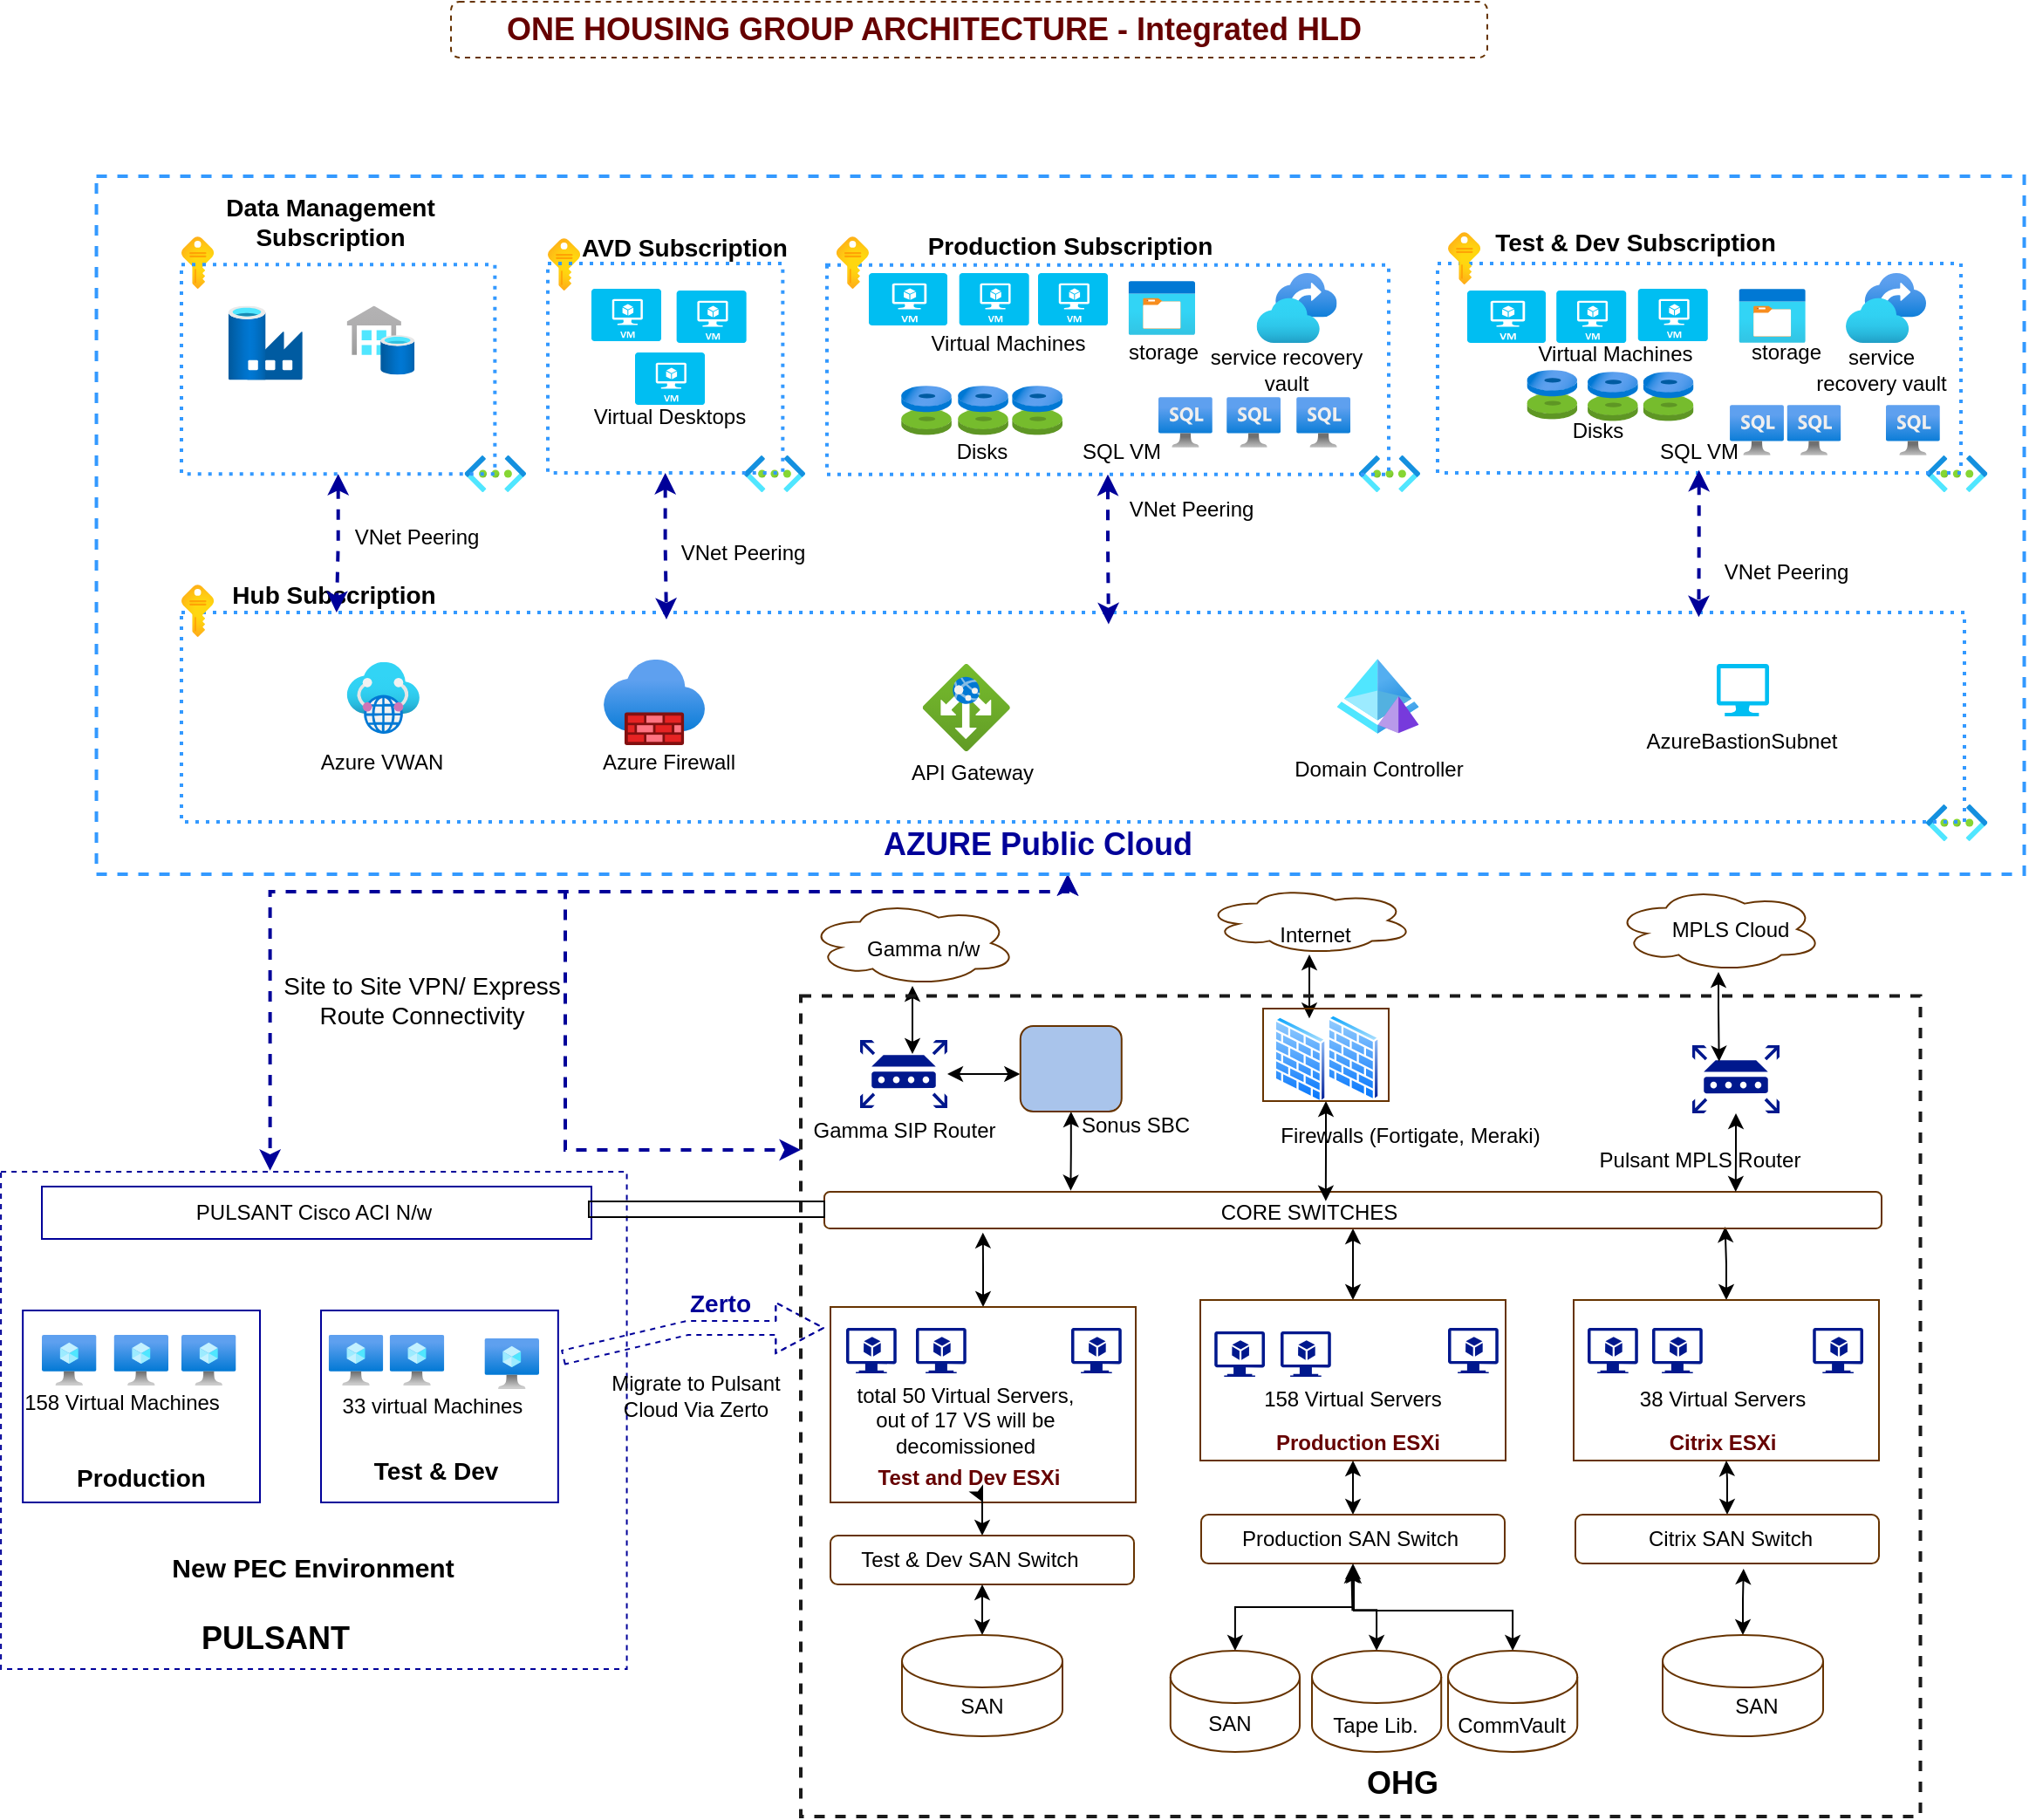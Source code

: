 <mxfile version="14.7.6" type="github"><diagram id="3og0gf8gtnWCEk_-Y0HO" name="Page-1"><mxGraphModel dx="-418" dy="1268" grid="1" gridSize="10" guides="1" tooltips="1" connect="1" arrows="1" fold="1" page="0" pageScale="1" pageWidth="850" pageHeight="1100" math="0" shadow="0"><root><mxCell id="0"/><mxCell id="1" parent="0"/><mxCell id="ZslXiAwdW-3EuPROBi18-4" value="&lt;b&gt;&lt;font color=&quot;#660000&quot;&gt;Test and Dev ESXi&lt;/font&gt;&lt;/b&gt;" style="text;html=1;strokeColor=none;fillColor=none;align=center;verticalAlign=middle;whiteSpace=wrap;rounded=0;" parent="1" vertex="1"><mxGeometry x="1729" y="370" width="125" height="12" as="geometry"/></mxCell><mxCell id="ZslXiAwdW-3EuPROBi18-5" value="&lt;b&gt;&lt;font color=&quot;#660000&quot;&gt;Citrix ESXi&lt;/font&gt;&lt;/b&gt;" style="text;html=1;strokeColor=none;fillColor=none;align=center;verticalAlign=middle;whiteSpace=wrap;rounded=0;" parent="1" vertex="1"><mxGeometry x="2161" y="350" width="125" height="12" as="geometry"/></mxCell><mxCell id="ZslXiAwdW-3EuPROBi18-6" value="&lt;b&gt;&lt;font color=&quot;#660000&quot;&gt;Production ESXi&lt;/font&gt;&lt;/b&gt;" style="text;html=1;strokeColor=none;fillColor=none;align=center;verticalAlign=middle;whiteSpace=wrap;rounded=0;" parent="1" vertex="1"><mxGeometry x="1952" y="350" width="125" height="12" as="geometry"/></mxCell><mxCell id="ZslXiAwdW-3EuPROBi18-9" value="" style="aspect=fixed;pointerEvents=1;shadow=0;dashed=0;html=1;strokeColor=none;labelPosition=center;verticalLabelPosition=bottom;verticalAlign=top;align=center;fillColor=#00188D;shape=mxgraph.azure.virtual_machine_feature" parent="1" vertex="1"><mxGeometry x="2275.11" y="290" width="28.89" height="26" as="geometry"/></mxCell><mxCell id="ZslXiAwdW-3EuPROBi18-10" value="" style="aspect=fixed;pointerEvents=1;shadow=0;dashed=0;html=1;strokeColor=none;labelPosition=center;verticalLabelPosition=bottom;verticalAlign=top;align=center;fillColor=#00188D;shape=mxgraph.azure.virtual_machine_feature" parent="1" vertex="1"><mxGeometry x="2183" y="290" width="28.89" height="26" as="geometry"/></mxCell><mxCell id="ZslXiAwdW-3EuPROBi18-11" value="" style="aspect=fixed;pointerEvents=1;shadow=0;dashed=0;html=1;strokeColor=none;labelPosition=center;verticalLabelPosition=bottom;verticalAlign=top;align=center;fillColor=#00188D;shape=mxgraph.azure.virtual_machine_feature" parent="1" vertex="1"><mxGeometry x="2146" y="290" width="28.89" height="26" as="geometry"/></mxCell><mxCell id="ZslXiAwdW-3EuPROBi18-12" value="" style="aspect=fixed;pointerEvents=1;shadow=0;dashed=0;html=1;strokeColor=none;labelPosition=center;verticalLabelPosition=bottom;verticalAlign=top;align=center;fillColor=#00188D;shape=mxgraph.azure.virtual_machine_feature" parent="1" vertex="1"><mxGeometry x="2066" y="290" width="28.89" height="26" as="geometry"/></mxCell><mxCell id="ZslXiAwdW-3EuPROBi18-13" value="" style="aspect=fixed;pointerEvents=1;shadow=0;dashed=0;html=1;strokeColor=none;labelPosition=center;verticalLabelPosition=bottom;verticalAlign=top;align=center;fillColor=#00188D;shape=mxgraph.azure.virtual_machine_feature" parent="1" vertex="1"><mxGeometry x="1970" y="292" width="28.89" height="26" as="geometry"/></mxCell><mxCell id="ZslXiAwdW-3EuPROBi18-14" value="" style="aspect=fixed;pointerEvents=1;shadow=0;dashed=0;html=1;strokeColor=none;labelPosition=center;verticalLabelPosition=bottom;verticalAlign=top;align=center;fillColor=#00188D;shape=mxgraph.azure.virtual_machine_feature" parent="1" vertex="1"><mxGeometry x="1932.11" y="292" width="28.89" height="26" as="geometry"/></mxCell><mxCell id="ZslXiAwdW-3EuPROBi18-15" value="" style="aspect=fixed;pointerEvents=1;shadow=0;dashed=0;html=1;strokeColor=none;labelPosition=center;verticalLabelPosition=bottom;verticalAlign=top;align=center;fillColor=#00188D;shape=mxgraph.azure.virtual_machine_feature" parent="1" vertex="1"><mxGeometry x="1850" y="290" width="28.89" height="26" as="geometry"/></mxCell><mxCell id="ZslXiAwdW-3EuPROBi18-16" value="" style="aspect=fixed;pointerEvents=1;shadow=0;dashed=0;html=1;strokeColor=none;labelPosition=center;verticalLabelPosition=bottom;verticalAlign=top;align=center;fillColor=#00188D;shape=mxgraph.azure.virtual_machine_feature" parent="1" vertex="1"><mxGeometry x="1761" y="290" width="28.89" height="26" as="geometry"/></mxCell><mxCell id="ZslXiAwdW-3EuPROBi18-17" value="" style="aspect=fixed;pointerEvents=1;shadow=0;dashed=0;html=1;strokeColor=none;labelPosition=center;verticalLabelPosition=bottom;verticalAlign=top;align=center;fillColor=#00188D;shape=mxgraph.azure.virtual_machine_feature" parent="1" vertex="1"><mxGeometry x="1721" y="290" width="28.89" height="26" as="geometry"/></mxCell><mxCell id="ZslXiAwdW-3EuPROBi18-20" value="total 50 Virtual Servers, out of 17 VS will be decomissioned" style="text;html=1;strokeColor=none;fillColor=none;align=center;verticalAlign=middle;whiteSpace=wrap;rounded=0;" parent="1" vertex="1"><mxGeometry x="1720.39" y="337" width="139" height="12" as="geometry"/></mxCell><mxCell id="ZslXiAwdW-3EuPROBi18-21" value="158 Virtual Servers" style="text;html=1;strokeColor=none;fillColor=none;align=center;verticalAlign=middle;whiteSpace=wrap;rounded=0;" parent="1" vertex="1"><mxGeometry x="1942" y="325" width="139" height="12" as="geometry"/></mxCell><mxCell id="ZslXiAwdW-3EuPROBi18-22" value="38 Virtual Servers" style="text;html=1;strokeColor=none;fillColor=none;align=center;verticalAlign=middle;whiteSpace=wrap;rounded=0;" parent="1" vertex="1"><mxGeometry x="2154" y="325" width="139" height="12" as="geometry"/></mxCell><mxCell id="ZslXiAwdW-3EuPROBi18-75" style="edgeStyle=orthogonalEdgeStyle;rounded=0;orthogonalLoop=1;jettySize=auto;html=1;entryX=0.15;entryY=1.111;entryDx=0;entryDy=0;entryPerimeter=0;startArrow=classic;startFill=1;endArrow=classic;endFill=1;" parent="1" source="ZslXiAwdW-3EuPROBi18-23" target="ZslXiAwdW-3EuPROBi18-41" edge="1"><mxGeometry relative="1" as="geometry"/></mxCell><mxCell id="ZslXiAwdW-3EuPROBi18-23" value="" style="rounded=0;whiteSpace=wrap;html=1;strokeColor=#663300;fillColor=none;" parent="1" vertex="1"><mxGeometry x="1712" y="278" width="175" height="112" as="geometry"/></mxCell><mxCell id="ZslXiAwdW-3EuPROBi18-76" style="edgeStyle=orthogonalEdgeStyle;rounded=0;orthogonalLoop=1;jettySize=auto;html=1;entryX=0.5;entryY=1;entryDx=0;entryDy=0;startArrow=classic;startFill=1;endArrow=classic;endFill=1;" parent="1" source="ZslXiAwdW-3EuPROBi18-24" target="ZslXiAwdW-3EuPROBi18-41" edge="1"><mxGeometry relative="1" as="geometry"/></mxCell><mxCell id="ZslXiAwdW-3EuPROBi18-24" value="" style="rounded=0;whiteSpace=wrap;html=1;strokeColor=#663300;fillColor=none;" parent="1" vertex="1"><mxGeometry x="1924" y="274" width="175" height="92" as="geometry"/></mxCell><mxCell id="ZslXiAwdW-3EuPROBi18-77" style="edgeStyle=orthogonalEdgeStyle;rounded=0;orthogonalLoop=1;jettySize=auto;html=1;entryX=0.852;entryY=0.952;entryDx=0;entryDy=0;entryPerimeter=0;startArrow=classic;startFill=1;endArrow=classic;endFill=1;" parent="1" source="ZslXiAwdW-3EuPROBi18-25" target="ZslXiAwdW-3EuPROBi18-41" edge="1"><mxGeometry relative="1" as="geometry"/></mxCell><mxCell id="ZslXiAwdW-3EuPROBi18-25" value="" style="rounded=0;whiteSpace=wrap;html=1;strokeColor=#663300;fillColor=none;" parent="1" vertex="1"><mxGeometry x="2138" y="274" width="175" height="92" as="geometry"/></mxCell><mxCell id="ZslXiAwdW-3EuPROBi18-78" style="edgeStyle=orthogonalEdgeStyle;rounded=0;orthogonalLoop=1;jettySize=auto;html=1;entryX=0.5;entryY=1;entryDx=0;entryDy=0;startArrow=classic;startFill=1;endArrow=classic;endFill=1;" parent="1" source="ZslXiAwdW-3EuPROBi18-26" target="ZslXiAwdW-3EuPROBi18-23" edge="1"><mxGeometry relative="1" as="geometry"/></mxCell><mxCell id="ZslXiAwdW-3EuPROBi18-26" value="" style="rounded=1;whiteSpace=wrap;html=1;strokeColor=#663300;fillColor=none;" parent="1" vertex="1"><mxGeometry x="1712" y="409" width="174" height="28" as="geometry"/></mxCell><mxCell id="ZslXiAwdW-3EuPROBi18-79" style="edgeStyle=orthogonalEdgeStyle;rounded=0;orthogonalLoop=1;jettySize=auto;html=1;entryX=0.5;entryY=1;entryDx=0;entryDy=0;startArrow=classic;startFill=1;endArrow=classic;endFill=1;" parent="1" source="ZslXiAwdW-3EuPROBi18-27" target="ZslXiAwdW-3EuPROBi18-24" edge="1"><mxGeometry relative="1" as="geometry"/></mxCell><mxCell id="ZslXiAwdW-3EuPROBi18-27" value="" style="rounded=1;whiteSpace=wrap;html=1;strokeColor=#663300;fillColor=none;" parent="1" vertex="1"><mxGeometry x="1924.5" y="397" width="174" height="28" as="geometry"/></mxCell><mxCell id="ZslXiAwdW-3EuPROBi18-80" style="edgeStyle=orthogonalEdgeStyle;rounded=0;orthogonalLoop=1;jettySize=auto;html=1;entryX=0.5;entryY=1;entryDx=0;entryDy=0;startArrow=classic;startFill=1;endArrow=classic;endFill=1;" parent="1" source="ZslXiAwdW-3EuPROBi18-28" target="ZslXiAwdW-3EuPROBi18-25" edge="1"><mxGeometry relative="1" as="geometry"/></mxCell><mxCell id="ZslXiAwdW-3EuPROBi18-28" value="" style="rounded=1;whiteSpace=wrap;html=1;strokeColor=#663300;fillColor=none;" parent="1" vertex="1"><mxGeometry x="2139" y="397" width="174" height="28" as="geometry"/></mxCell><mxCell id="ZslXiAwdW-3EuPROBi18-82" style="edgeStyle=orthogonalEdgeStyle;rounded=0;orthogonalLoop=1;jettySize=auto;html=1;entryX=0.5;entryY=1;entryDx=0;entryDy=0;startArrow=classic;startFill=1;endArrow=classic;endFill=1;" parent="1" source="ZslXiAwdW-3EuPROBi18-29" target="ZslXiAwdW-3EuPROBi18-26" edge="1"><mxGeometry relative="1" as="geometry"/></mxCell><mxCell id="ZslXiAwdW-3EuPROBi18-29" value="" style="shape=cylinder3;whiteSpace=wrap;html=1;boundedLbl=1;backgroundOutline=1;size=15;strokeColor=#663300;fillColor=none;" parent="1" vertex="1"><mxGeometry x="1753" y="466" width="92" height="58" as="geometry"/></mxCell><mxCell id="ZslXiAwdW-3EuPROBi18-83" style="edgeStyle=orthogonalEdgeStyle;rounded=0;orthogonalLoop=1;jettySize=auto;html=1;entryX=0.5;entryY=1;entryDx=0;entryDy=0;startArrow=classic;startFill=1;endArrow=classic;endFill=1;" parent="1" source="ZslXiAwdW-3EuPROBi18-30" target="ZslXiAwdW-3EuPROBi18-27" edge="1"><mxGeometry relative="1" as="geometry"/></mxCell><mxCell id="ZslXiAwdW-3EuPROBi18-30" value="" style="shape=cylinder3;whiteSpace=wrap;html=1;boundedLbl=1;backgroundOutline=1;size=15;strokeColor=#663300;fillColor=none;" parent="1" vertex="1"><mxGeometry x="1906.89" y="475" width="74.11" height="58" as="geometry"/></mxCell><mxCell id="ZslXiAwdW-3EuPROBi18-86" style="edgeStyle=orthogonalEdgeStyle;rounded=0;orthogonalLoop=1;jettySize=auto;html=1;entryX=0.554;entryY=1.107;entryDx=0;entryDy=0;entryPerimeter=0;startArrow=classic;startFill=1;endArrow=classic;endFill=1;" parent="1" source="ZslXiAwdW-3EuPROBi18-31" target="ZslXiAwdW-3EuPROBi18-28" edge="1"><mxGeometry relative="1" as="geometry"/></mxCell><mxCell id="ZslXiAwdW-3EuPROBi18-31" value="" style="shape=cylinder3;whiteSpace=wrap;html=1;boundedLbl=1;backgroundOutline=1;size=15;strokeColor=#663300;fillColor=none;" parent="1" vertex="1"><mxGeometry x="2189" y="466" width="92" height="58" as="geometry"/></mxCell><mxCell id="ZslXiAwdW-3EuPROBi18-32" value="Test &amp;amp; Dev SAN Switch" style="text;html=1;strokeColor=none;fillColor=none;align=center;verticalAlign=middle;whiteSpace=wrap;rounded=0;" parent="1" vertex="1"><mxGeometry x="1702.5" y="417" width="178" height="12" as="geometry"/></mxCell><mxCell id="ZslXiAwdW-3EuPROBi18-33" value="Production SAN Switch" style="text;html=1;strokeColor=none;fillColor=none;align=center;verticalAlign=middle;whiteSpace=wrap;rounded=0;" parent="1" vertex="1"><mxGeometry x="1920.5" y="405" width="178" height="12" as="geometry"/></mxCell><mxCell id="ZslXiAwdW-3EuPROBi18-34" value="Citrix SAN Switch" style="text;html=1;strokeColor=none;fillColor=none;align=center;verticalAlign=middle;whiteSpace=wrap;rounded=0;" parent="1" vertex="1"><mxGeometry x="2139" y="405" width="178" height="12" as="geometry"/></mxCell><mxCell id="ZslXiAwdW-3EuPROBi18-35" value="SAN" style="text;html=1;strokeColor=none;fillColor=none;align=center;verticalAlign=middle;whiteSpace=wrap;rounded=0;" parent="1" vertex="1"><mxGeometry x="1779" y="497" width="40" height="20" as="geometry"/></mxCell><mxCell id="ZslXiAwdW-3EuPROBi18-36" value="SAN" style="text;html=1;strokeColor=none;fillColor=none;align=center;verticalAlign=middle;whiteSpace=wrap;rounded=0;fontStyle=0" parent="1" vertex="1"><mxGeometry x="2223" y="497" width="40" height="20" as="geometry"/></mxCell><mxCell id="ZslXiAwdW-3EuPROBi18-37" value="SAN" style="text;html=1;strokeColor=none;fillColor=none;align=center;verticalAlign=middle;whiteSpace=wrap;rounded=0;fontStyle=0" parent="1" vertex="1"><mxGeometry x="1921" y="507" width="40" height="20" as="geometry"/></mxCell><mxCell id="ZslXiAwdW-3EuPROBi18-41" value="" style="rounded=1;whiteSpace=wrap;html=1;strokeColor=#663300;fillColor=none;" parent="1" vertex="1"><mxGeometry x="1708.5" y="212" width="606" height="21" as="geometry"/></mxCell><mxCell id="ZslXiAwdW-3EuPROBi18-42" value="CORE SWITCHES" style="text;html=1;strokeColor=none;fillColor=none;align=center;verticalAlign=middle;whiteSpace=wrap;rounded=0;" parent="1" vertex="1"><mxGeometry x="1896" y="221.5" width="181" height="5" as="geometry"/></mxCell><mxCell id="ZslXiAwdW-3EuPROBi18-84" style="edgeStyle=orthogonalEdgeStyle;rounded=0;orthogonalLoop=1;jettySize=auto;html=1;startArrow=classic;startFill=1;endArrow=classic;endFill=1;" parent="1" source="ZslXiAwdW-3EuPROBi18-43" edge="1"><mxGeometry relative="1" as="geometry"><mxPoint x="2010.667" y="427.333" as="targetPoint"/></mxGeometry></mxCell><mxCell id="ZslXiAwdW-3EuPROBi18-43" value="" style="shape=cylinder3;whiteSpace=wrap;html=1;boundedLbl=1;backgroundOutline=1;size=15;strokeColor=#663300;fillColor=none;" parent="1" vertex="1"><mxGeometry x="1988" y="475" width="74.11" height="58" as="geometry"/></mxCell><mxCell id="ZslXiAwdW-3EuPROBi18-85" style="edgeStyle=orthogonalEdgeStyle;rounded=0;orthogonalLoop=1;jettySize=auto;html=1;startArrow=classic;startFill=1;endArrow=classic;endFill=1;" parent="1" source="ZslXiAwdW-3EuPROBi18-44" edge="1"><mxGeometry relative="1" as="geometry"><mxPoint x="2012.0" y="427.333" as="targetPoint"/><Array as="points"><mxPoint x="2103" y="452"/><mxPoint x="2012" y="452"/></Array></mxGeometry></mxCell><mxCell id="ZslXiAwdW-3EuPROBi18-44" value="" style="shape=cylinder3;whiteSpace=wrap;html=1;boundedLbl=1;backgroundOutline=1;size=15;strokeColor=#663300;fillColor=none;" parent="1" vertex="1"><mxGeometry x="2066" y="475" width="74.11" height="58" as="geometry"/></mxCell><mxCell id="ZslXiAwdW-3EuPROBi18-45" value="Tape Lib." style="text;html=1;strokeColor=none;fillColor=none;align=center;verticalAlign=middle;whiteSpace=wrap;rounded=0;" parent="1" vertex="1"><mxGeometry x="1998.89" y="507" width="51.11" height="21" as="geometry"/></mxCell><mxCell id="ZslXiAwdW-3EuPROBi18-46" value="CommVault" style="text;html=1;strokeColor=none;fillColor=none;align=center;verticalAlign=middle;whiteSpace=wrap;rounded=0;" parent="1" vertex="1"><mxGeometry x="2077" y="507" width="51.11" height="21" as="geometry"/></mxCell><mxCell id="ZslXiAwdW-3EuPROBi18-68" style="edgeStyle=orthogonalEdgeStyle;rounded=0;orthogonalLoop=1;jettySize=auto;html=1;startArrow=classic;startFill=1;endArrow=classic;endFill=1;" parent="1" source="ZslXiAwdW-3EuPROBi18-47" edge="1"><mxGeometry relative="1" as="geometry"><mxPoint x="1820.667" y="144.5" as="targetPoint"/></mxGeometry></mxCell><mxCell id="ZslXiAwdW-3EuPROBi18-47" value="" style="aspect=fixed;pointerEvents=1;shadow=0;dashed=0;html=1;strokeColor=none;labelPosition=center;verticalLabelPosition=bottom;verticalAlign=top;align=center;fillColor=#00188D;shape=mxgraph.mscae.enterprise.router" parent="1" vertex="1"><mxGeometry x="1729" y="125" width="50" height="39" as="geometry"/></mxCell><mxCell id="ZslXiAwdW-3EuPROBi18-48" value="" style="aspect=fixed;perimeter=ellipsePerimeter;html=1;align=center;shadow=0;dashed=0;spacingTop=3;image;image=img/lib/active_directory/firewall.svg;strokeColor=#663300;fillColor=none;" parent="1" vertex="1"><mxGeometry x="1966" y="111" width="30.5" height="50" as="geometry"/></mxCell><mxCell id="ZslXiAwdW-3EuPROBi18-74" style="edgeStyle=orthogonalEdgeStyle;rounded=0;orthogonalLoop=1;jettySize=auto;html=1;entryX=0.862;entryY=0;entryDx=0;entryDy=0;entryPerimeter=0;startArrow=classic;startFill=1;endArrow=classic;endFill=1;" parent="1" source="ZslXiAwdW-3EuPROBi18-49" target="ZslXiAwdW-3EuPROBi18-41" edge="1"><mxGeometry relative="1" as="geometry"/></mxCell><mxCell id="ZslXiAwdW-3EuPROBi18-49" value="" style="aspect=fixed;pointerEvents=1;shadow=0;dashed=0;html=1;strokeColor=none;labelPosition=center;verticalLabelPosition=bottom;verticalAlign=top;align=center;fillColor=#00188D;shape=mxgraph.mscae.enterprise.router" parent="1" vertex="1"><mxGeometry x="2206" y="128" width="50" height="39" as="geometry"/></mxCell><mxCell id="ZslXiAwdW-3EuPROBi18-50" value="" style="aspect=fixed;perimeter=ellipsePerimeter;html=1;align=center;shadow=0;dashed=0;spacingTop=3;image;image=img/lib/active_directory/firewall.svg;strokeColor=#663300;fillColor=none;" parent="1" vertex="1"><mxGeometry x="1996.5" y="110" width="30.5" height="50" as="geometry"/></mxCell><mxCell id="ZslXiAwdW-3EuPROBi18-51" value="Gamma SIP Router" style="text;html=1;strokeColor=none;fillColor=none;align=center;verticalAlign=middle;whiteSpace=wrap;rounded=0;" parent="1" vertex="1"><mxGeometry x="1697.5" y="167" width="113" height="20" as="geometry"/></mxCell><mxCell id="ZslXiAwdW-3EuPROBi18-52" value="Firewalls (Fortigate, Meraki)" style="text;html=1;strokeColor=none;fillColor=none;align=center;verticalAlign=middle;whiteSpace=wrap;rounded=0;" parent="1" vertex="1"><mxGeometry x="1968.55" y="170" width="151.45" height="20" as="geometry"/></mxCell><mxCell id="ZslXiAwdW-3EuPROBi18-53" value="Pulsant MPLS Router" style="text;html=1;strokeColor=none;fillColor=none;align=center;verticalAlign=middle;whiteSpace=wrap;rounded=0;" parent="1" vertex="1"><mxGeometry x="2150" y="184" width="120.89" height="20" as="geometry"/></mxCell><mxCell id="ZslXiAwdW-3EuPROBi18-67" style="edgeStyle=orthogonalEdgeStyle;rounded=0;orthogonalLoop=1;jettySize=auto;html=1;startArrow=classic;startFill=1;endArrow=classic;endFill=1;" parent="1" source="ZslXiAwdW-3EuPROBi18-54" edge="1"><mxGeometry relative="1" as="geometry"><mxPoint x="1759" y="133" as="targetPoint"/></mxGeometry></mxCell><mxCell id="ZslXiAwdW-3EuPROBi18-54" value="" style="ellipse;shape=cloud;whiteSpace=wrap;html=1;strokeColor=#663300;fillColor=none;" parent="1" vertex="1"><mxGeometry x="1699" y="45" width="120" height="49" as="geometry"/></mxCell><mxCell id="ZslXiAwdW-3EuPROBi18-71" style="edgeStyle=orthogonalEdgeStyle;rounded=0;orthogonalLoop=1;jettySize=auto;html=1;entryX=0.368;entryY=0.107;entryDx=0;entryDy=0;entryPerimeter=0;startArrow=classic;startFill=1;endArrow=classic;endFill=1;" parent="1" source="ZslXiAwdW-3EuPROBi18-55" target="ZslXiAwdW-3EuPROBi18-65" edge="1"><mxGeometry relative="1" as="geometry"/></mxCell><mxCell id="ZslXiAwdW-3EuPROBi18-55" value="" style="ellipse;shape=cloud;whiteSpace=wrap;html=1;strokeColor=#663300;fillColor=none;" parent="1" vertex="1"><mxGeometry x="1926.5" y="37" width="120" height="39" as="geometry"/></mxCell><mxCell id="ZslXiAwdW-3EuPROBi18-72" style="edgeStyle=orthogonalEdgeStyle;rounded=0;orthogonalLoop=1;jettySize=auto;html=1;entryX=0.307;entryY=0.239;entryDx=0;entryDy=0;entryPerimeter=0;startArrow=classic;startFill=1;endArrow=classic;endFill=1;" parent="1" source="ZslXiAwdW-3EuPROBi18-56" target="ZslXiAwdW-3EuPROBi18-49" edge="1"><mxGeometry relative="1" as="geometry"/></mxCell><mxCell id="ZslXiAwdW-3EuPROBi18-56" value="" style="ellipse;shape=cloud;whiteSpace=wrap;html=1;strokeColor=#663300;fillColor=none;" parent="1" vertex="1"><mxGeometry x="2161" y="37" width="120" height="49" as="geometry"/></mxCell><mxCell id="ZslXiAwdW-3EuPROBi18-57" value="Internet" style="text;html=1;strokeColor=none;fillColor=none;align=center;verticalAlign=middle;whiteSpace=wrap;rounded=0;" parent="1" vertex="1"><mxGeometry x="1970" y="54.5" width="40" height="20" as="geometry"/></mxCell><mxCell id="ZslXiAwdW-3EuPROBi18-58" value="Gamma n/w&amp;nbsp;" style="text;html=1;strokeColor=none;fillColor=none;align=center;verticalAlign=middle;whiteSpace=wrap;rounded=0;" parent="1" vertex="1"><mxGeometry x="1729" y="62.5" width="76" height="20" as="geometry"/></mxCell><mxCell id="ZslXiAwdW-3EuPROBi18-59" value="MPLS Cloud" style="text;html=1;strokeColor=none;fillColor=none;align=center;verticalAlign=middle;whiteSpace=wrap;rounded=0;" parent="1" vertex="1"><mxGeometry x="2190" y="51.5" width="76" height="20" as="geometry"/></mxCell><mxCell id="ZslXiAwdW-3EuPROBi18-70" style="edgeStyle=orthogonalEdgeStyle;rounded=0;orthogonalLoop=1;jettySize=auto;html=1;entryX=0.233;entryY=-0.032;entryDx=0;entryDy=0;entryPerimeter=0;startArrow=classic;startFill=1;endArrow=classic;endFill=1;" parent="1" source="ZslXiAwdW-3EuPROBi18-61" target="ZslXiAwdW-3EuPROBi18-41" edge="1"><mxGeometry relative="1" as="geometry"/></mxCell><mxCell id="ZslXiAwdW-3EuPROBi18-61" value="" style="rounded=1;whiteSpace=wrap;html=1;strokeColor=#663300;fillColor=#A9C4EB;" parent="1" vertex="1"><mxGeometry x="1820.89" y="117" width="58" height="49" as="geometry"/></mxCell><mxCell id="ZslXiAwdW-3EuPROBi18-62" value="Sonus SBC" style="text;html=1;strokeColor=none;fillColor=none;align=center;verticalAlign=middle;whiteSpace=wrap;rounded=0;" parent="1" vertex="1"><mxGeometry x="1852.5" y="164" width="68" height="20" as="geometry"/></mxCell><mxCell id="ZslXiAwdW-3EuPROBi18-73" style="edgeStyle=orthogonalEdgeStyle;rounded=0;orthogonalLoop=1;jettySize=auto;html=1;entryX=0.552;entryY=-0.833;entryDx=0;entryDy=0;entryPerimeter=0;startArrow=classic;startFill=1;endArrow=classic;endFill=1;" parent="1" source="ZslXiAwdW-3EuPROBi18-65" target="ZslXiAwdW-3EuPROBi18-42" edge="1"><mxGeometry relative="1" as="geometry"/></mxCell><mxCell id="ZslXiAwdW-3EuPROBi18-65" value="" style="rounded=0;whiteSpace=wrap;html=1;strokeColor=#663300;fillColor=none;" parent="1" vertex="1"><mxGeometry x="1960" y="107" width="72" height="53" as="geometry"/></mxCell><mxCell id="ZslXiAwdW-3EuPROBi18-87" value="&lt;b&gt;&lt;font color=&quot;#660000&quot; style=&quot;font-size: 18px&quot;&gt;ONE HOUSING GROUP ARCHITECTURE - Integrated HLD&lt;/font&gt;&lt;/b&gt;" style="text;html=1;strokeColor=none;fillColor=none;align=center;verticalAlign=middle;whiteSpace=wrap;rounded=0;" parent="1" vertex="1"><mxGeometry x="1502.32" y="-464" width="539" height="20" as="geometry"/></mxCell><mxCell id="ZslXiAwdW-3EuPROBi18-88" value="" style="rounded=1;whiteSpace=wrap;html=1;strokeColor=#663300;fillColor=none;dashed=1;" parent="1" vertex="1"><mxGeometry x="1494.5" y="-470" width="594" height="32" as="geometry"/></mxCell><mxCell id="rP1AdKypDYAx6xf0p9CC-1" value="" style="rounded=0;whiteSpace=wrap;html=1;fillColor=none;strokeColor=#000099;" parent="1" vertex="1"><mxGeometry x="1260" y="209" width="315" height="30" as="geometry"/></mxCell><mxCell id="rP1AdKypDYAx6xf0p9CC-2" value="" style="aspect=fixed;html=1;points=[];align=center;image;fontSize=12;image=img/lib/azure2/compute/Virtual_Machine.svg;fillColor=none;" parent="1" vertex="1"><mxGeometry x="1459.37" y="294" width="31.27" height="29" as="geometry"/></mxCell><mxCell id="rP1AdKypDYAx6xf0p9CC-3" value="" style="aspect=fixed;html=1;points=[];align=center;image;fontSize=12;image=img/lib/azure2/compute/Virtual_Machine.svg;fillColor=none;" parent="1" vertex="1"><mxGeometry x="1513.73" y="296" width="31.27" height="29" as="geometry"/></mxCell><mxCell id="rP1AdKypDYAx6xf0p9CC-4" value="" style="aspect=fixed;html=1;points=[];align=center;image;fontSize=12;image=img/lib/azure2/compute/Virtual_Machine.svg;fillColor=none;" parent="1" vertex="1"><mxGeometry x="1424.37" y="294" width="31.27" height="29" as="geometry"/></mxCell><mxCell id="rP1AdKypDYAx6xf0p9CC-5" value="33 virtual Machines" style="text;html=1;strokeColor=none;fillColor=none;align=center;verticalAlign=middle;whiteSpace=wrap;rounded=0;" parent="1" vertex="1"><mxGeometry x="1424.37" y="325" width="120" height="20" as="geometry"/></mxCell><mxCell id="rP1AdKypDYAx6xf0p9CC-6" value="&lt;b&gt;&lt;font style=&quot;font-size: 14px&quot;&gt;Test &amp;amp; Dev&lt;/font&gt;&lt;/b&gt;" style="text;html=1;strokeColor=none;fillColor=none;align=center;verticalAlign=middle;whiteSpace=wrap;rounded=0;" parent="1" vertex="1"><mxGeometry x="1435.64" y="362" width="100" height="20" as="geometry"/></mxCell><mxCell id="rP1AdKypDYAx6xf0p9CC-7" value="" style="rounded=0;whiteSpace=wrap;html=1;fillColor=none;strokeColor=#000099;" parent="1" vertex="1"><mxGeometry x="1420" y="280" width="135.92" height="110" as="geometry"/></mxCell><mxCell id="rP1AdKypDYAx6xf0p9CC-9" value="PULSANT Cisco ACI N/w" style="text;html=1;strokeColor=none;fillColor=none;align=center;verticalAlign=middle;whiteSpace=wrap;rounded=0;dashed=1;" parent="1" vertex="1"><mxGeometry x="1275.92" y="214" width="280" height="20" as="geometry"/></mxCell><mxCell id="rP1AdKypDYAx6xf0p9CC-10" value="" style="rounded=0;whiteSpace=wrap;html=1;dashed=1;fillColor=none;strokeColor=#000099;" parent="1" vertex="1"><mxGeometry x="1236.56" y="200.5" width="358.73" height="285" as="geometry"/></mxCell><mxCell id="rP1AdKypDYAx6xf0p9CC-11" value="&lt;b&gt;&lt;font style=&quot;font-size: 15px&quot;&gt;New PEC Environment&lt;/font&gt;&lt;/b&gt;" style="text;html=1;strokeColor=none;fillColor=none;align=center;verticalAlign=middle;whiteSpace=wrap;rounded=0;" parent="1" vertex="1"><mxGeometry x="1318.42" y="417" width="195" height="20" as="geometry"/></mxCell><mxCell id="rP1AdKypDYAx6xf0p9CC-13" value="&lt;b&gt;&lt;font style=&quot;font-size: 18px&quot;&gt;PULSANT&lt;/font&gt;&lt;/b&gt;" style="text;html=1;strokeColor=none;fillColor=none;align=center;verticalAlign=middle;whiteSpace=wrap;rounded=0;dashed=1;dashPattern=1 2;" parent="1" vertex="1"><mxGeometry x="1320.11" y="450" width="148" height="35" as="geometry"/></mxCell><mxCell id="rP1AdKypDYAx6xf0p9CC-14" value="" style="rounded=0;whiteSpace=wrap;html=1;fillColor=none;" parent="1" vertex="1"><mxGeometry x="1573.5" y="217.5" width="135" height="9" as="geometry"/></mxCell><mxCell id="rP1AdKypDYAx6xf0p9CC-17" value="" style="shape=flexArrow;endArrow=classic;html=1;width=8;endSize=8.78;dashed=1;strokeColor=#000099;" parent="1" edge="1"><mxGeometry width="50" height="50" relative="1" as="geometry"><mxPoint x="1558.5" y="307" as="sourcePoint"/><mxPoint x="1708.5" y="290" as="targetPoint"/><Array as="points"><mxPoint x="1630" y="290"/></Array></mxGeometry></mxCell><mxCell id="rP1AdKypDYAx6xf0p9CC-18" value="Migrate to Pulsant Cloud Via Zerto" style="text;html=1;strokeColor=none;fillColor=none;align=center;verticalAlign=middle;whiteSpace=wrap;rounded=0;dashed=1;" parent="1" vertex="1"><mxGeometry x="1575" y="319" width="120" height="20" as="geometry"/></mxCell><mxCell id="rP1AdKypDYAx6xf0p9CC-20" value="&lt;font color=&quot;#000099&quot; style=&quot;font-size: 14px&quot;&gt;&lt;b&gt;Zerto&lt;/b&gt;&lt;/font&gt;" style="text;html=1;strokeColor=none;fillColor=none;align=center;verticalAlign=middle;whiteSpace=wrap;rounded=0;dashed=1;" parent="1" vertex="1"><mxGeometry x="1629.36" y="266" width="40" height="20" as="geometry"/></mxCell><mxCell id="rP1AdKypDYAx6xf0p9CC-23" value="" style="rounded=0;whiteSpace=wrap;html=1;dashed=1;strokeWidth=2;fillColor=none;strokeColor=#1A1A1A;" parent="1" vertex="1"><mxGeometry x="1695" y="99.75" width="641.75" height="470.25" as="geometry"/></mxCell><mxCell id="rP1AdKypDYAx6xf0p9CC-24" value="&lt;b&gt;&lt;font style=&quot;font-size: 18px&quot;&gt;OHG&lt;/font&gt;&lt;/b&gt;" style="text;html=1;strokeColor=none;fillColor=none;align=center;verticalAlign=middle;whiteSpace=wrap;rounded=0;dashed=1;dashPattern=1 2;" parent="1" vertex="1"><mxGeometry x="1966.0" y="533" width="148" height="35" as="geometry"/></mxCell><mxCell id="rP1AdKypDYAx6xf0p9CC-25" value="" style="aspect=fixed;html=1;points=[];align=center;image;fontSize=12;image=img/lib/azure2/networking/Virtual_Networks.svg;dashed=1;dashPattern=1 2;strokeColor=#000000;strokeWidth=1;fillColor=none;gradientColor=#ffffff;" parent="1" vertex="1"><mxGeometry x="2340" y="-10" width="35.18" height="21" as="geometry"/></mxCell><mxCell id="rP1AdKypDYAx6xf0p9CC-26" value="" style="aspect=fixed;html=1;points=[];align=center;image;fontSize=12;image=img/lib/azure2/networking/Virtual_Networks.svg;dashed=1;dashPattern=1 2;strokeColor=#000000;strokeWidth=1;fillColor=none;gradientColor=#ffffff;" parent="1" vertex="1"><mxGeometry x="2340" y="-210" width="35.18" height="21" as="geometry"/></mxCell><mxCell id="rP1AdKypDYAx6xf0p9CC-27" value="" style="rounded=0;whiteSpace=wrap;html=1;dashed=1;dashPattern=1 2;strokeWidth=2;fillColor=none;gradientColor=#ffffff;strokeColor=#3399FF;" parent="1" vertex="1"><mxGeometry x="1340" y="-120" width="1022" height="120" as="geometry"/></mxCell><mxCell id="rP1AdKypDYAx6xf0p9CC-28" value="" style="aspect=fixed;html=1;points=[];align=center;image;fontSize=12;image=img/lib/azure2/networking/Firewalls.svg;dashed=1;dashPattern=1 2;strokeColor=#3399FF;strokeWidth=2;fillColor=none;gradientColor=#ffffff;" parent="1" vertex="1"><mxGeometry x="1582.02" y="-93.01" width="57.98" height="49" as="geometry"/></mxCell><mxCell id="rP1AdKypDYAx6xf0p9CC-29" value="" style="aspect=fixed;html=1;points=[];align=center;image;fontSize=12;image=img/lib/azure2/networking/Application_Gateways.svg;dashed=1;dashPattern=1 2;strokeColor=#3399FF;strokeWidth=2;fillColor=none;gradientColor=#ffffff;" parent="1" vertex="1"><mxGeometry x="1764.89" y="-90.5" width="50" height="50" as="geometry"/></mxCell><mxCell id="rP1AdKypDYAx6xf0p9CC-30" value="" style="aspect=fixed;html=1;points=[];align=center;image;fontSize=12;image=img/lib/azure2/identity/Azure_AD_Domain_Services.svg;dashed=1;dashPattern=1 2;strokeColor=#3399FF;strokeWidth=2;fillColor=none;gradientColor=#ffffff;" parent="1" vertex="1"><mxGeometry x="2002.27" y="-93.47" width="47" height="42.97" as="geometry"/></mxCell><mxCell id="rP1AdKypDYAx6xf0p9CC-31" value="" style="aspect=fixed;html=1;points=[];align=center;image;fontSize=12;image=img/lib/azure2/networking/Virtual_WANs.svg;dashed=1;dashPattern=1 2;strokeColor=#3399FF;strokeWidth=2;fillColor=none;gradientColor=#ffffff;" parent="1" vertex="1"><mxGeometry x="1434.77" y="-91.59" width="41.73" height="41.09" as="geometry"/></mxCell><mxCell id="rP1AdKypDYAx6xf0p9CC-32" value="" style="verticalLabelPosition=bottom;html=1;verticalAlign=top;align=center;strokeColor=none;fillColor=#00BEF2;shape=mxgraph.azure.computer;pointerEvents=1;dashed=1;dashPattern=1 2;" parent="1" vertex="1"><mxGeometry x="2220" y="-90.5" width="30" height="30" as="geometry"/></mxCell><mxCell id="rP1AdKypDYAx6xf0p9CC-33" value="Azure VWAN" style="text;html=1;strokeColor=none;fillColor=none;align=center;verticalAlign=middle;whiteSpace=wrap;rounded=0;dashed=1;dashPattern=1 2;" parent="1" vertex="1"><mxGeometry x="1418.45" y="-44.01" width="74.36" height="20" as="geometry"/></mxCell><mxCell id="rP1AdKypDYAx6xf0p9CC-34" value="Azure Firewall" style="text;html=1;strokeColor=none;fillColor=none;align=center;verticalAlign=middle;whiteSpace=wrap;rounded=0;dashed=1;dashPattern=1 2;" parent="1" vertex="1"><mxGeometry x="1570.0" y="-44.01" width="99.36" height="20" as="geometry"/></mxCell><mxCell id="rP1AdKypDYAx6xf0p9CC-35" value="API Gateway" style="text;html=1;strokeColor=none;fillColor=none;align=center;verticalAlign=middle;whiteSpace=wrap;rounded=0;dashed=1;dashPattern=1 2;" parent="1" vertex="1"><mxGeometry x="1743.78" y="-38.41" width="99.36" height="20" as="geometry"/></mxCell><mxCell id="rP1AdKypDYAx6xf0p9CC-36" value="AzureBastionSubnet" style="text;html=1;strokeColor=none;fillColor=none;align=center;verticalAlign=middle;whiteSpace=wrap;rounded=0;dashed=1;dashPattern=1 2;" parent="1" vertex="1"><mxGeometry x="2176.32" y="-51" width="117.36" height="10.5" as="geometry"/></mxCell><mxCell id="rP1AdKypDYAx6xf0p9CC-37" value="Domain Controller" style="text;html=1;strokeColor=none;fillColor=none;align=center;verticalAlign=middle;whiteSpace=wrap;rounded=0;dashed=1;dashPattern=1 2;" parent="1" vertex="1"><mxGeometry x="1972.27" y="-40.5" width="108.73" height="20" as="geometry"/></mxCell><mxCell id="rP1AdKypDYAx6xf0p9CC-39" value="" style="rounded=0;whiteSpace=wrap;html=1;dashed=1;dashPattern=1 2;strokeColor=#3399FF;strokeWidth=2;fillColor=none;gradientColor=#ffffff;" parent="1" vertex="1"><mxGeometry x="2060" y="-320" width="300" height="120" as="geometry"/></mxCell><mxCell id="rP1AdKypDYAx6xf0p9CC-40" value="" style="aspect=fixed;html=1;points=[];align=center;image;fontSize=12;image=img/lib/azure2/compute/Disks_Classic.svg;dashed=1;dashPattern=1 2;strokeColor=#3399FF;strokeWidth=2;fillColor=none;gradientColor=#ffffff;" parent="1" vertex="1"><mxGeometry x="2177.81" y="-258" width="28.92" height="28.41" as="geometry"/></mxCell><mxCell id="rP1AdKypDYAx6xf0p9CC-42" value="" style="aspect=fixed;html=1;points=[];align=center;image;fontSize=12;image=img/lib/azure2/compute/Disks_Classic.svg;dashed=1;dashPattern=1 2;strokeColor=#3399FF;strokeWidth=2;fillColor=none;gradientColor=#ffffff;" parent="1" vertex="1"><mxGeometry x="2111.19" y="-259" width="28.92" height="28.41" as="geometry"/></mxCell><mxCell id="rP1AdKypDYAx6xf0p9CC-43" value="" style="verticalLabelPosition=bottom;html=1;verticalAlign=top;align=center;strokeColor=none;fillColor=#00BEF2;shape=mxgraph.azure.virtual_machine;dashed=1;dashPattern=1 2;" parent="1" vertex="1"><mxGeometry x="1575.0" y="-305.5" width="40" height="30" as="geometry"/></mxCell><mxCell id="rP1AdKypDYAx6xf0p9CC-44" value="" style="verticalLabelPosition=bottom;html=1;verticalAlign=top;align=center;strokeColor=none;fillColor=#00BEF2;shape=mxgraph.azure.virtual_machine;dashed=1;dashPattern=1 2;" parent="1" vertex="1"><mxGeometry x="2174.89" y="-305.5" width="40" height="30" as="geometry"/></mxCell><mxCell id="rP1AdKypDYAx6xf0p9CC-45" value="" style="verticalLabelPosition=bottom;html=1;verticalAlign=top;align=center;strokeColor=none;fillColor=#00BEF2;shape=mxgraph.azure.virtual_machine;dashed=1;dashPattern=1 2;" parent="1" vertex="1"><mxGeometry x="2128.11" y="-304.5" width="40" height="30" as="geometry"/></mxCell><mxCell id="rP1AdKypDYAx6xf0p9CC-46" value="" style="verticalLabelPosition=bottom;html=1;verticalAlign=top;align=center;strokeColor=none;fillColor=#00BEF2;shape=mxgraph.azure.virtual_machine;dashed=1;dashPattern=1 2;" parent="1" vertex="1"><mxGeometry x="2077" y="-304.5" width="45" height="30" as="geometry"/></mxCell><mxCell id="rP1AdKypDYAx6xf0p9CC-47" value="" style="aspect=fixed;html=1;points=[];align=center;image;fontSize=12;image=img/lib/azure2/compute/Disks_Classic.svg;dashed=1;dashPattern=1 2;strokeColor=#3399FF;strokeWidth=2;fillColor=none;gradientColor=#ffffff;" parent="1" vertex="1"><mxGeometry x="2145.97" y="-258" width="28.92" height="28.41" as="geometry"/></mxCell><mxCell id="rP1AdKypDYAx6xf0p9CC-48" value="" style="aspect=fixed;html=1;points=[];align=center;image;fontSize=12;image=img/lib/azure2/databases/Azure_SQL_VM.svg;dashed=1;dashPattern=1 2;strokeColor=#3399FF;strokeWidth=2;fillColor=none;gradientColor=#ffffff;" parent="1" vertex="1"><mxGeometry x="2260.27" y="-239" width="30.93" height="29" as="geometry"/></mxCell><mxCell id="rP1AdKypDYAx6xf0p9CC-49" value="" style="aspect=fixed;html=1;points=[];align=center;image;fontSize=12;image=img/lib/azure2/databases/Azure_SQL_VM.svg;dashed=1;dashPattern=1 2;strokeColor=#3399FF;strokeWidth=2;fillColor=none;gradientColor=#ffffff;" parent="1" vertex="1"><mxGeometry x="2317" y="-239.0" width="30.93" height="29" as="geometry"/></mxCell><mxCell id="rP1AdKypDYAx6xf0p9CC-50" value="" style="aspect=fixed;html=1;points=[];align=center;image;fontSize=12;image=img/lib/azure2/databases/Azure_SQL_VM.svg;dashed=1;dashPattern=1 2;strokeColor=#3399FF;strokeWidth=2;fillColor=none;gradientColor=#ffffff;" parent="1" vertex="1"><mxGeometry x="2227.53" y="-239" width="30.93" height="29" as="geometry"/></mxCell><mxCell id="rP1AdKypDYAx6xf0p9CC-51" value="" style="aspect=fixed;html=1;points=[];align=center;image;fontSize=12;image=img/lib/azure2/migrate/Recovery_Services_Vaults.svg;dashed=1;dashPattern=1 2;strokeColor=#3399FF;strokeWidth=2;fillColor=none;gradientColor=#ffffff;" parent="1" vertex="1"><mxGeometry x="2294.0" y="-314.5" width="46" height="40" as="geometry"/></mxCell><mxCell id="rP1AdKypDYAx6xf0p9CC-52" value="" style="aspect=fixed;html=1;points=[];align=center;image;fontSize=12;image=img/lib/azure2/general/Storage_Container.svg;dashed=1;dashPattern=1 2;strokeColor=#3399FF;strokeWidth=2;fillColor=none;gradientColor=#ffffff;" parent="1" vertex="1"><mxGeometry x="2232.74" y="-305.5" width="38.15" height="31" as="geometry"/></mxCell><mxCell id="rP1AdKypDYAx6xf0p9CC-53" value="&lt;b&gt;&lt;font style=&quot;font-size: 14px&quot;&gt;Test &amp;amp; Dev Subscription&lt;/font&gt;&lt;/b&gt;" style="text;html=1;strokeColor=none;fillColor=none;align=center;verticalAlign=middle;whiteSpace=wrap;rounded=0;dashed=1;dashPattern=1 2;" parent="1" vertex="1"><mxGeometry x="2081" y="-341.59" width="185" height="20" as="geometry"/></mxCell><mxCell id="rP1AdKypDYAx6xf0p9CC-54" value="" style="aspect=fixed;html=1;points=[];align=center;image;fontSize=12;image=img/lib/azure2/general/Subscriptions.svg;dashed=1;dashPattern=1 2;strokeColor=#3399FF;strokeWidth=2;fillColor=none;gradientColor=#ffffff;" parent="1" vertex="1"><mxGeometry x="1340" y="-136" width="18.59" height="30" as="geometry"/></mxCell><mxCell id="rP1AdKypDYAx6xf0p9CC-55" value="" style="aspect=fixed;html=1;points=[];align=center;image;fontSize=12;image=img/lib/azure2/general/Subscriptions.svg;dashed=1;dashPattern=1 2;strokeColor=#3399FF;strokeWidth=2;fillColor=none;gradientColor=#ffffff;" parent="1" vertex="1"><mxGeometry x="2066" y="-338" width="18.59" height="30" as="geometry"/></mxCell><mxCell id="rP1AdKypDYAx6xf0p9CC-56" value="&lt;b&gt;&lt;font style=&quot;font-size: 14px&quot;&gt;Hub Subscription&lt;/font&gt;&lt;/b&gt;" style="text;html=1;strokeColor=none;fillColor=none;align=center;verticalAlign=middle;whiteSpace=wrap;rounded=0;dashed=1;dashPattern=1 2;" parent="1" vertex="1"><mxGeometry x="1355" y="-140" width="145" height="20" as="geometry"/></mxCell><mxCell id="rP1AdKypDYAx6xf0p9CC-57" value="Virtual Machines" style="text;html=1;strokeColor=none;fillColor=none;align=center;verticalAlign=middle;whiteSpace=wrap;rounded=0;dashed=1;dashPattern=1 2;" parent="1" vertex="1"><mxGeometry x="2108.62" y="-278" width="106.27" height="20" as="geometry"/></mxCell><mxCell id="rP1AdKypDYAx6xf0p9CC-58" value="VNet Peering" style="text;html=1;strokeColor=none;fillColor=none;align=center;verticalAlign=middle;whiteSpace=wrap;rounded=0;dashed=1;dashPattern=1 2;" parent="1" vertex="1"><mxGeometry x="2206.73" y="-153" width="106.27" height="20" as="geometry"/></mxCell><mxCell id="rP1AdKypDYAx6xf0p9CC-59" value="storage" style="text;html=1;strokeColor=none;fillColor=none;align=center;verticalAlign=middle;whiteSpace=wrap;rounded=0;dashed=1;dashPattern=1 2;" parent="1" vertex="1"><mxGeometry x="2206.73" y="-279" width="106.27" height="20" as="geometry"/></mxCell><mxCell id="rP1AdKypDYAx6xf0p9CC-60" value="Disks" style="text;html=1;strokeColor=none;fillColor=none;align=center;verticalAlign=middle;whiteSpace=wrap;rounded=0;dashed=1;dashPattern=1 2;" parent="1" vertex="1"><mxGeometry x="2098.5" y="-234.5" width="106.27" height="20" as="geometry"/></mxCell><mxCell id="rP1AdKypDYAx6xf0p9CC-137" style="edgeStyle=orthogonalEdgeStyle;rounded=0;orthogonalLoop=1;jettySize=auto;html=1;entryX=0.851;entryY=0.022;entryDx=0;entryDy=0;entryPerimeter=0;dashed=1;startArrow=classic;startFill=1;strokeColor=#000099;strokeWidth=2;" parent="1" source="rP1AdKypDYAx6xf0p9CC-61" target="rP1AdKypDYAx6xf0p9CC-27" edge="1"><mxGeometry relative="1" as="geometry"/></mxCell><mxCell id="rP1AdKypDYAx6xf0p9CC-61" value="SQL VM" style="text;html=1;strokeColor=none;fillColor=none;align=center;verticalAlign=middle;whiteSpace=wrap;rounded=0;dashed=1;dashPattern=1 2;" parent="1" vertex="1"><mxGeometry x="2156.73" y="-221.59" width="106.27" height="20" as="geometry"/></mxCell><mxCell id="rP1AdKypDYAx6xf0p9CC-62" value="service recovery vault" style="text;html=1;strokeColor=none;fillColor=none;align=center;verticalAlign=middle;whiteSpace=wrap;rounded=0;dashed=1;dashPattern=1 2;" parent="1" vertex="1"><mxGeometry x="2270.89" y="-269.41" width="87" height="20" as="geometry"/></mxCell><mxCell id="rP1AdKypDYAx6xf0p9CC-131" style="edgeStyle=orthogonalEdgeStyle;rounded=0;orthogonalLoop=1;jettySize=auto;html=1;entryX=0.43;entryY=-0.002;entryDx=0;entryDy=0;entryPerimeter=0;dashed=1;startArrow=classic;startFill=1;strokeColor=#000099;strokeWidth=2;" parent="1" source="rP1AdKypDYAx6xf0p9CC-63" target="rP1AdKypDYAx6xf0p9CC-10" edge="1"><mxGeometry relative="1" as="geometry"><Array as="points"><mxPoint x="1848" y="40"/><mxPoint x="1391" y="40"/></Array></mxGeometry></mxCell><mxCell id="rP1AdKypDYAx6xf0p9CC-135" style="edgeStyle=orthogonalEdgeStyle;rounded=0;orthogonalLoop=1;jettySize=auto;html=1;dashed=1;startArrow=classic;startFill=1;strokeColor=#000099;strokeWidth=2;" parent="1" source="rP1AdKypDYAx6xf0p9CC-63" edge="1"><mxGeometry relative="1" as="geometry"><mxPoint x="1695" y="188" as="targetPoint"/><Array as="points"><mxPoint x="1848" y="40"/><mxPoint x="1560" y="40"/><mxPoint x="1560" y="188"/></Array></mxGeometry></mxCell><mxCell id="rP1AdKypDYAx6xf0p9CC-63" value="" style="rounded=0;whiteSpace=wrap;html=1;dashed=1;strokeColor=#3399FF;strokeWidth=2;fillColor=none;gradientColor=#ffffff;glass=0;" parent="1" vertex="1"><mxGeometry x="1291.27" y="-370" width="1105" height="400" as="geometry"/></mxCell><mxCell id="rP1AdKypDYAx6xf0p9CC-74" value="" style="aspect=fixed;html=1;points=[];align=center;image;fontSize=12;image=img/lib/azure2/compute/Virtual_Machine.svg;fillColor=none;" parent="1" vertex="1"><mxGeometry x="1260" y="294" width="31.27" height="29" as="geometry"/></mxCell><mxCell id="rP1AdKypDYAx6xf0p9CC-76" value="" style="aspect=fixed;html=1;points=[];align=center;image;fontSize=12;image=img/lib/azure2/compute/Virtual_Machine.svg;fillColor=none;" parent="1" vertex="1"><mxGeometry x="1301.27" y="294" width="31.27" height="29" as="geometry"/></mxCell><mxCell id="rP1AdKypDYAx6xf0p9CC-77" value="" style="aspect=fixed;html=1;points=[];align=center;image;fontSize=12;image=img/lib/azure2/compute/Virtual_Machine.svg;fillColor=none;" parent="1" vertex="1"><mxGeometry x="1340" y="294" width="31.27" height="29" as="geometry"/></mxCell><mxCell id="rP1AdKypDYAx6xf0p9CC-78" value="158 Virtual Machines" style="text;html=1;strokeColor=none;fillColor=none;align=center;verticalAlign=middle;whiteSpace=wrap;rounded=0;dashed=1;" parent="1" vertex="1"><mxGeometry x="1241.27" y="323" width="130" height="20" as="geometry"/></mxCell><mxCell id="rP1AdKypDYAx6xf0p9CC-83" value="&lt;b&gt;&lt;font style=&quot;font-size: 14px&quot;&gt;Production&lt;/font&gt;&lt;/b&gt;" style="text;html=1;strokeColor=none;fillColor=none;align=center;verticalAlign=middle;whiteSpace=wrap;rounded=0;" parent="1" vertex="1"><mxGeometry x="1266.9" y="366" width="100" height="20" as="geometry"/></mxCell><mxCell id="rP1AdKypDYAx6xf0p9CC-86" value="" style="rounded=0;whiteSpace=wrap;html=1;fillColor=none;strokeColor=#000099;" parent="1" vertex="1"><mxGeometry x="1249.08" y="280" width="135.92" height="110" as="geometry"/></mxCell><mxCell id="rP1AdKypDYAx6xf0p9CC-92" value="" style="aspect=fixed;html=1;points=[];align=center;image;fontSize=12;image=img/lib/azure2/networking/Virtual_Networks.svg;dashed=1;dashPattern=1 2;strokeColor=#000000;strokeWidth=1;fillColor=none;gradientColor=#ffffff;" parent="1" vertex="1"><mxGeometry x="2014.82" y="-210" width="35.18" height="21" as="geometry"/></mxCell><mxCell id="rP1AdKypDYAx6xf0p9CC-138" style="edgeStyle=orthogonalEdgeStyle;rounded=0;orthogonalLoop=1;jettySize=auto;html=1;entryX=0.52;entryY=0.056;entryDx=0;entryDy=0;entryPerimeter=0;dashed=1;startArrow=classic;startFill=1;strokeColor=#000099;strokeWidth=2;" parent="1" source="rP1AdKypDYAx6xf0p9CC-93" target="rP1AdKypDYAx6xf0p9CC-27" edge="1"><mxGeometry relative="1" as="geometry"/></mxCell><mxCell id="rP1AdKypDYAx6xf0p9CC-93" value="" style="rounded=0;whiteSpace=wrap;html=1;dashed=1;dashPattern=1 2;strokeColor=#3399FF;strokeWidth=2;fillColor=none;gradientColor=#ffffff;" parent="1" vertex="1"><mxGeometry x="1710" y="-319.12" width="322" height="120" as="geometry"/></mxCell><mxCell id="rP1AdKypDYAx6xf0p9CC-94" value="" style="aspect=fixed;html=1;points=[];align=center;image;fontSize=12;image=img/lib/azure2/compute/Disks_Classic.svg;dashed=1;dashPattern=1 2;strokeColor=#3399FF;strokeWidth=2;fillColor=none;gradientColor=#ffffff;" parent="1" vertex="1"><mxGeometry x="1816.08" y="-250" width="28.92" height="28.41" as="geometry"/></mxCell><mxCell id="rP1AdKypDYAx6xf0p9CC-95" value="" style="aspect=fixed;html=1;points=[];align=center;image;fontSize=12;image=img/lib/azure2/compute/Disks_Classic.svg;dashed=1;dashPattern=1 2;strokeColor=#3399FF;strokeWidth=2;fillColor=none;gradientColor=#ffffff;" parent="1" vertex="1"><mxGeometry x="1752.54" y="-250" width="28.92" height="28.41" as="geometry"/></mxCell><mxCell id="rP1AdKypDYAx6xf0p9CC-96" value="" style="verticalLabelPosition=bottom;html=1;verticalAlign=top;align=center;strokeColor=none;fillColor=#00BEF2;shape=mxgraph.azure.virtual_machine;dashed=1;dashPattern=1 2;" parent="1" vertex="1"><mxGeometry x="1831" y="-314.5" width="40" height="30" as="geometry"/></mxCell><mxCell id="rP1AdKypDYAx6xf0p9CC-97" value="" style="verticalLabelPosition=bottom;html=1;verticalAlign=top;align=center;strokeColor=none;fillColor=#00BEF2;shape=mxgraph.azure.virtual_machine;dashed=1;dashPattern=1 2;" parent="1" vertex="1"><mxGeometry x="1785.84" y="-314.5" width="40" height="30" as="geometry"/></mxCell><mxCell id="rP1AdKypDYAx6xf0p9CC-98" value="" style="verticalLabelPosition=bottom;html=1;verticalAlign=top;align=center;strokeColor=none;fillColor=#00BEF2;shape=mxgraph.azure.virtual_machine;dashed=1;dashPattern=1 2;" parent="1" vertex="1"><mxGeometry x="1734" y="-314.5" width="45" height="30" as="geometry"/></mxCell><mxCell id="rP1AdKypDYAx6xf0p9CC-99" value="" style="aspect=fixed;html=1;points=[];align=center;image;fontSize=12;image=img/lib/azure2/compute/Disks_Classic.svg;dashed=1;dashPattern=1 2;strokeColor=#3399FF;strokeWidth=2;fillColor=none;gradientColor=#ffffff;" parent="1" vertex="1"><mxGeometry x="1785.04" y="-250" width="28.92" height="28.41" as="geometry"/></mxCell><mxCell id="rP1AdKypDYAx6xf0p9CC-100" value="" style="aspect=fixed;html=1;points=[];align=center;image;fontSize=12;image=img/lib/azure2/databases/Azure_SQL_VM.svg;dashed=1;dashPattern=1 2;strokeColor=#3399FF;strokeWidth=2;fillColor=none;gradientColor=#ffffff;" parent="1" vertex="1"><mxGeometry x="1939.07" y="-243.5" width="30.93" height="29" as="geometry"/></mxCell><mxCell id="rP1AdKypDYAx6xf0p9CC-101" value="" style="aspect=fixed;html=1;points=[];align=center;image;fontSize=12;image=img/lib/azure2/databases/Azure_SQL_VM.svg;dashed=1;dashPattern=1 2;strokeColor=#3399FF;strokeWidth=2;fillColor=none;gradientColor=#ffffff;" parent="1" vertex="1"><mxGeometry x="1979.07" y="-243.5" width="30.93" height="29" as="geometry"/></mxCell><mxCell id="rP1AdKypDYAx6xf0p9CC-102" value="" style="aspect=fixed;html=1;points=[];align=center;image;fontSize=12;image=img/lib/azure2/databases/Azure_SQL_VM.svg;dashed=1;dashPattern=1 2;strokeColor=#3399FF;strokeWidth=2;fillColor=none;gradientColor=#ffffff;" parent="1" vertex="1"><mxGeometry x="1900" y="-243.5" width="30.93" height="29" as="geometry"/></mxCell><mxCell id="rP1AdKypDYAx6xf0p9CC-103" value="" style="aspect=fixed;html=1;points=[];align=center;image;fontSize=12;image=img/lib/azure2/migrate/Recovery_Services_Vaults.svg;dashed=1;dashPattern=1 2;strokeColor=#3399FF;strokeWidth=2;fillColor=none;gradientColor=#ffffff;" parent="1" vertex="1"><mxGeometry x="1956.27" y="-314.5" width="46" height="40" as="geometry"/></mxCell><mxCell id="rP1AdKypDYAx6xf0p9CC-104" value="" style="aspect=fixed;html=1;points=[];align=center;image;fontSize=12;image=img/lib/azure2/general/Storage_Container.svg;dashed=1;dashPattern=1 2;strokeColor=#3399FF;strokeWidth=2;fillColor=none;gradientColor=#ffffff;" parent="1" vertex="1"><mxGeometry x="1882.85" y="-310" width="38.15" height="31" as="geometry"/></mxCell><mxCell id="rP1AdKypDYAx6xf0p9CC-105" value="&lt;b&gt;&lt;font style=&quot;font-size: 14px&quot;&gt;Production Subscription&lt;/font&gt;&lt;/b&gt;" style="text;html=1;strokeColor=none;fillColor=none;align=center;verticalAlign=middle;whiteSpace=wrap;rounded=0;dashed=1;dashPattern=1 2;" parent="1" vertex="1"><mxGeometry x="1757" y="-340" width="185" height="20" as="geometry"/></mxCell><mxCell id="rP1AdKypDYAx6xf0p9CC-106" value="" style="aspect=fixed;html=1;points=[];align=center;image;fontSize=12;image=img/lib/azure2/general/Subscriptions.svg;dashed=1;dashPattern=1 2;strokeColor=#3399FF;strokeWidth=2;fillColor=none;gradientColor=#ffffff;" parent="1" vertex="1"><mxGeometry x="1340" y="-335.5" width="18.59" height="30" as="geometry"/></mxCell><mxCell id="rP1AdKypDYAx6xf0p9CC-107" value="Virtual Machines" style="text;html=1;strokeColor=none;fillColor=none;align=center;verticalAlign=middle;whiteSpace=wrap;rounded=0;dashed=1;dashPattern=1 2;" parent="1" vertex="1"><mxGeometry x="1761" y="-284.5" width="106.27" height="20" as="geometry"/></mxCell><mxCell id="rP1AdKypDYAx6xf0p9CC-108" value="storage" style="text;html=1;strokeColor=none;fillColor=none;align=center;verticalAlign=middle;whiteSpace=wrap;rounded=0;dashed=1;dashPattern=1 2;" parent="1" vertex="1"><mxGeometry x="1850" y="-279.5" width="106.27" height="20" as="geometry"/></mxCell><mxCell id="rP1AdKypDYAx6xf0p9CC-109" value="Disks" style="text;html=1;strokeColor=none;fillColor=none;align=center;verticalAlign=middle;whiteSpace=wrap;rounded=0;dashed=1;dashPattern=1 2;" parent="1" vertex="1"><mxGeometry x="1746.36" y="-221.59" width="106.27" height="20" as="geometry"/></mxCell><mxCell id="rP1AdKypDYAx6xf0p9CC-110" value="SQL VM" style="text;html=1;strokeColor=none;fillColor=none;align=center;verticalAlign=middle;whiteSpace=wrap;rounded=0;dashed=1;dashPattern=1 2;" parent="1" vertex="1"><mxGeometry x="1825.84" y="-221.59" width="106.27" height="20" as="geometry"/></mxCell><mxCell id="rP1AdKypDYAx6xf0p9CC-111" value="service recovery vault" style="text;html=1;strokeColor=none;fillColor=none;align=center;verticalAlign=middle;whiteSpace=wrap;rounded=0;dashed=1;dashPattern=1 2;" parent="1" vertex="1"><mxGeometry x="1926.5" y="-269.12" width="93" height="20" as="geometry"/></mxCell><mxCell id="rP1AdKypDYAx6xf0p9CC-113" value="VNet Peering" style="text;html=1;strokeColor=none;fillColor=none;align=center;verticalAlign=middle;whiteSpace=wrap;rounded=0;dashed=1;dashPattern=1 2;" parent="1" vertex="1"><mxGeometry x="1866" y="-189" width="106.27" height="20" as="geometry"/></mxCell><mxCell id="rP1AdKypDYAx6xf0p9CC-115" value="" style="aspect=fixed;html=1;points=[];align=center;image;fontSize=12;image=img/lib/azure2/general/Subscriptions.svg;dashed=1;dashPattern=1 2;strokeColor=#3399FF;strokeWidth=2;fillColor=none;gradientColor=#ffffff;" parent="1" vertex="1"><mxGeometry x="1550.0" y="-334.5" width="18.59" height="30" as="geometry"/></mxCell><mxCell id="rP1AdKypDYAx6xf0p9CC-116" value="" style="aspect=fixed;html=1;points=[];align=center;image;fontSize=12;image=img/lib/azure2/general/Subscriptions.svg;dashed=1;dashPattern=1 2;strokeColor=#3399FF;strokeWidth=2;fillColor=none;gradientColor=#ffffff;" parent="1" vertex="1"><mxGeometry x="1715.41" y="-335.5" width="18.59" height="30" as="geometry"/></mxCell><mxCell id="rP1AdKypDYAx6xf0p9CC-117" value="&lt;b&gt;&lt;font style=&quot;font-size: 14px&quot;&gt;Data Management Subscription&lt;/font&gt;&lt;/b&gt;" style="text;html=1;strokeColor=none;fillColor=none;align=center;verticalAlign=middle;whiteSpace=wrap;rounded=0;dashed=1;dashPattern=1 2;" parent="1" vertex="1"><mxGeometry x="1332.54" y="-354.5" width="185" height="20" as="geometry"/></mxCell><mxCell id="rP1AdKypDYAx6xf0p9CC-118" value="" style="verticalLabelPosition=bottom;html=1;verticalAlign=top;align=center;strokeColor=none;fillColor=#00BEF2;shape=mxgraph.azure.virtual_machine;dashed=1;dashPattern=1 2;" parent="1" vertex="1"><mxGeometry x="1600.0" y="-269" width="40" height="30" as="geometry"/></mxCell><mxCell id="rP1AdKypDYAx6xf0p9CC-119" value="" style="verticalLabelPosition=bottom;html=1;verticalAlign=top;align=center;strokeColor=none;fillColor=#00BEF2;shape=mxgraph.azure.virtual_machine;dashed=1;dashPattern=1 2;" parent="1" vertex="1"><mxGeometry x="1623.82" y="-304.5" width="40" height="30" as="geometry"/></mxCell><mxCell id="rP1AdKypDYAx6xf0p9CC-122" value="" style="aspect=fixed;html=1;points=[];align=center;image;fontSize=12;image=img/lib/azure2/networking/Virtual_Networks.svg;dashed=1;dashPattern=1 2;strokeColor=#000000;strokeWidth=1;fillColor=none;gradientColor=#ffffff;" parent="1" vertex="1"><mxGeometry x="1502.32" y="-210" width="35.18" height="21" as="geometry"/></mxCell><mxCell id="rP1AdKypDYAx6xf0p9CC-123" value="" style="aspect=fixed;html=1;points=[];align=center;image;fontSize=12;image=img/lib/azure2/networking/Virtual_Networks.svg;dashed=1;dashPattern=1 2;strokeColor=#000000;strokeWidth=1;fillColor=none;gradientColor=#ffffff;" parent="1" vertex="1"><mxGeometry x="1662.32" y="-210" width="35.18" height="21" as="geometry"/></mxCell><mxCell id="rP1AdKypDYAx6xf0p9CC-124" value="Virtual Desktops" style="text;html=1;strokeColor=none;fillColor=none;align=center;verticalAlign=middle;whiteSpace=wrap;rounded=0;dashed=1;" parent="1" vertex="1"><mxGeometry x="1554.68" y="-241.59" width="130" height="20" as="geometry"/></mxCell><mxCell id="rP1AdKypDYAx6xf0p9CC-139" style="edgeStyle=orthogonalEdgeStyle;rounded=0;orthogonalLoop=1;jettySize=auto;html=1;exitX=0.5;exitY=1;exitDx=0;exitDy=0;entryX=0.272;entryY=0.033;entryDx=0;entryDy=0;entryPerimeter=0;dashed=1;startArrow=classic;startFill=1;strokeColor=#000099;strokeWidth=2;" parent="1" source="rP1AdKypDYAx6xf0p9CC-125" target="rP1AdKypDYAx6xf0p9CC-27" edge="1"><mxGeometry relative="1" as="geometry"/></mxCell><mxCell id="rP1AdKypDYAx6xf0p9CC-125" value="" style="rounded=0;whiteSpace=wrap;html=1;dashed=1;dashPattern=1 2;strokeColor=#3399FF;strokeWidth=2;fillColor=none;gradientColor=#ffffff;" parent="1" vertex="1"><mxGeometry x="1550" y="-320" width="134.68" height="120" as="geometry"/></mxCell><mxCell id="rP1AdKypDYAx6xf0p9CC-126" value="&lt;b&gt;&lt;font style=&quot;font-size: 14px&quot;&gt;AVD Subscription&lt;/font&gt;&lt;/b&gt;" style="text;html=1;strokeColor=none;fillColor=none;align=center;verticalAlign=middle;whiteSpace=wrap;rounded=0;dashed=1;dashPattern=1 2;" parent="1" vertex="1"><mxGeometry x="1536" y="-339.12" width="185" height="20" as="geometry"/></mxCell><mxCell id="rP1AdKypDYAx6xf0p9CC-127" value="" style="aspect=fixed;html=1;points=[];align=center;image;fontSize=12;image=img/lib/azure2/databases/Data_Factory.svg;rounded=0;dashed=1;strokeColor=#000099;strokeWidth=2;fillColor=none;" parent="1" vertex="1"><mxGeometry x="1366.9" y="-295.75" width="42.5" height="42.5" as="geometry"/></mxCell><mxCell id="rP1AdKypDYAx6xf0p9CC-128" value="" style="aspect=fixed;html=1;points=[];align=center;image;fontSize=12;image=img/lib/azure2/databases/SQL_Data_Warehouses.svg;rounded=0;dashed=1;strokeColor=#000099;strokeWidth=2;fillColor=none;" parent="1" vertex="1"><mxGeometry x="1434.77" y="-295.75" width="38.89" height="39.5" as="geometry"/></mxCell><mxCell id="rP1AdKypDYAx6xf0p9CC-144" style="edgeStyle=orthogonalEdgeStyle;rounded=0;orthogonalLoop=1;jettySize=auto;html=1;entryX=0.087;entryY=0;entryDx=0;entryDy=0;entryPerimeter=0;dashed=1;startArrow=classic;startFill=1;strokeColor=#000099;strokeWidth=2;" parent="1" source="rP1AdKypDYAx6xf0p9CC-129" target="rP1AdKypDYAx6xf0p9CC-27" edge="1"><mxGeometry relative="1" as="geometry"/></mxCell><mxCell id="rP1AdKypDYAx6xf0p9CC-129" value="" style="rounded=0;whiteSpace=wrap;html=1;dashed=1;dashPattern=1 2;strokeColor=#3399FF;strokeWidth=2;fillColor=none;gradientColor=#ffffff;" parent="1" vertex="1"><mxGeometry x="1340" y="-319.41" width="179.68" height="120" as="geometry"/></mxCell><mxCell id="rP1AdKypDYAx6xf0p9CC-130" value="&lt;b&gt;&lt;font style=&quot;font-size: 18px&quot; color=&quot;#000099&quot;&gt;AZURE Public Cloud&lt;/font&gt;&lt;/b&gt;" style="text;html=1;strokeColor=none;fillColor=none;align=center;verticalAlign=middle;whiteSpace=wrap;rounded=0;dashed=1;dashPattern=1 2;" parent="1" vertex="1"><mxGeometry x="1715.54" y="-5" width="230" height="35" as="geometry"/></mxCell><mxCell id="rP1AdKypDYAx6xf0p9CC-136" value="&lt;font style=&quot;font-size: 14px&quot;&gt;Site to Site VPN/ Express Route Connectivity&lt;/font&gt;" style="text;html=1;strokeColor=none;fillColor=none;align=center;verticalAlign=middle;whiteSpace=wrap;rounded=0;dashed=1;dashPattern=1 2;" parent="1" vertex="1"><mxGeometry x="1392.5" y="82.5" width="170" height="39" as="geometry"/></mxCell><mxCell id="rP1AdKypDYAx6xf0p9CC-140" value="VNet Peering" style="text;html=1;strokeColor=none;fillColor=none;align=center;verticalAlign=middle;whiteSpace=wrap;rounded=0;dashed=1;dashPattern=1 2;" parent="1" vertex="1"><mxGeometry x="1609.27" y="-164" width="106.27" height="20" as="geometry"/></mxCell><mxCell id="rP1AdKypDYAx6xf0p9CC-141" value="VNet Peering" style="text;html=1;strokeColor=none;fillColor=none;align=center;verticalAlign=middle;whiteSpace=wrap;rounded=0;dashed=1;dashPattern=1 2;" parent="1" vertex="1"><mxGeometry x="1421.87" y="-173" width="106.27" height="20" as="geometry"/></mxCell></root></mxGraphModel></diagram></mxfile>